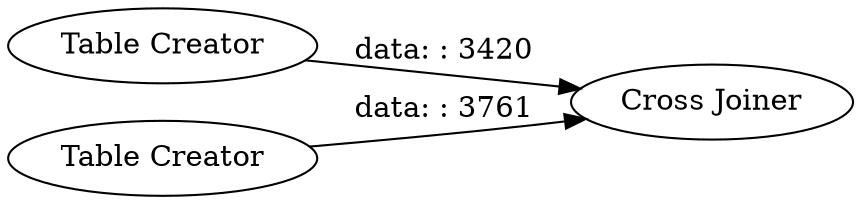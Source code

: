 digraph {
	"-6942035274007481004_3" [label="Cross Joiner"]
	"-6942035274007481004_2" [label="Table Creator"]
	"-6942035274007481004_1" [label="Table Creator"]
	"-6942035274007481004_2" -> "-6942035274007481004_3" [label="data: : 3420"]
	"-6942035274007481004_1" -> "-6942035274007481004_3" [label="data: : 3761"]
	rankdir=LR
}
